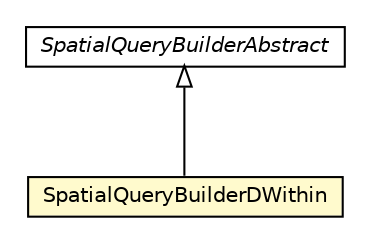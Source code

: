 #!/usr/local/bin/dot
#
# Class diagram 
# Generated by UMLGraph version R5_6-24-gf6e263 (http://www.umlgraph.org/)
#

digraph G {
	edge [fontname="Helvetica",fontsize=10,labelfontname="Helvetica",labelfontsize=10];
	node [fontname="Helvetica",fontsize=10,shape=plaintext];
	nodesep=0.25;
	ranksep=0.5;
	// com.orientechnologies.spatial.strategy.SpatialQueryBuilderDWithin
	c7871998 [label=<<table title="com.orientechnologies.spatial.strategy.SpatialQueryBuilderDWithin" border="0" cellborder="1" cellspacing="0" cellpadding="2" port="p" bgcolor="lemonChiffon" href="./SpatialQueryBuilderDWithin.html">
		<tr><td><table border="0" cellspacing="0" cellpadding="1">
<tr><td align="center" balign="center"> SpatialQueryBuilderDWithin </td></tr>
		</table></td></tr>
		</table>>, URL="./SpatialQueryBuilderDWithin.html", fontname="Helvetica", fontcolor="black", fontsize=10.0];
	// com.orientechnologies.spatial.strategy.SpatialQueryBuilderAbstract
	c7871999 [label=<<table title="com.orientechnologies.spatial.strategy.SpatialQueryBuilderAbstract" border="0" cellborder="1" cellspacing="0" cellpadding="2" port="p" href="./SpatialQueryBuilderAbstract.html">
		<tr><td><table border="0" cellspacing="0" cellpadding="1">
<tr><td align="center" balign="center"><font face="Helvetica-Oblique"> SpatialQueryBuilderAbstract </font></td></tr>
		</table></td></tr>
		</table>>, URL="./SpatialQueryBuilderAbstract.html", fontname="Helvetica", fontcolor="black", fontsize=10.0];
	//com.orientechnologies.spatial.strategy.SpatialQueryBuilderDWithin extends com.orientechnologies.spatial.strategy.SpatialQueryBuilderAbstract
	c7871999:p -> c7871998:p [dir=back,arrowtail=empty];
}

